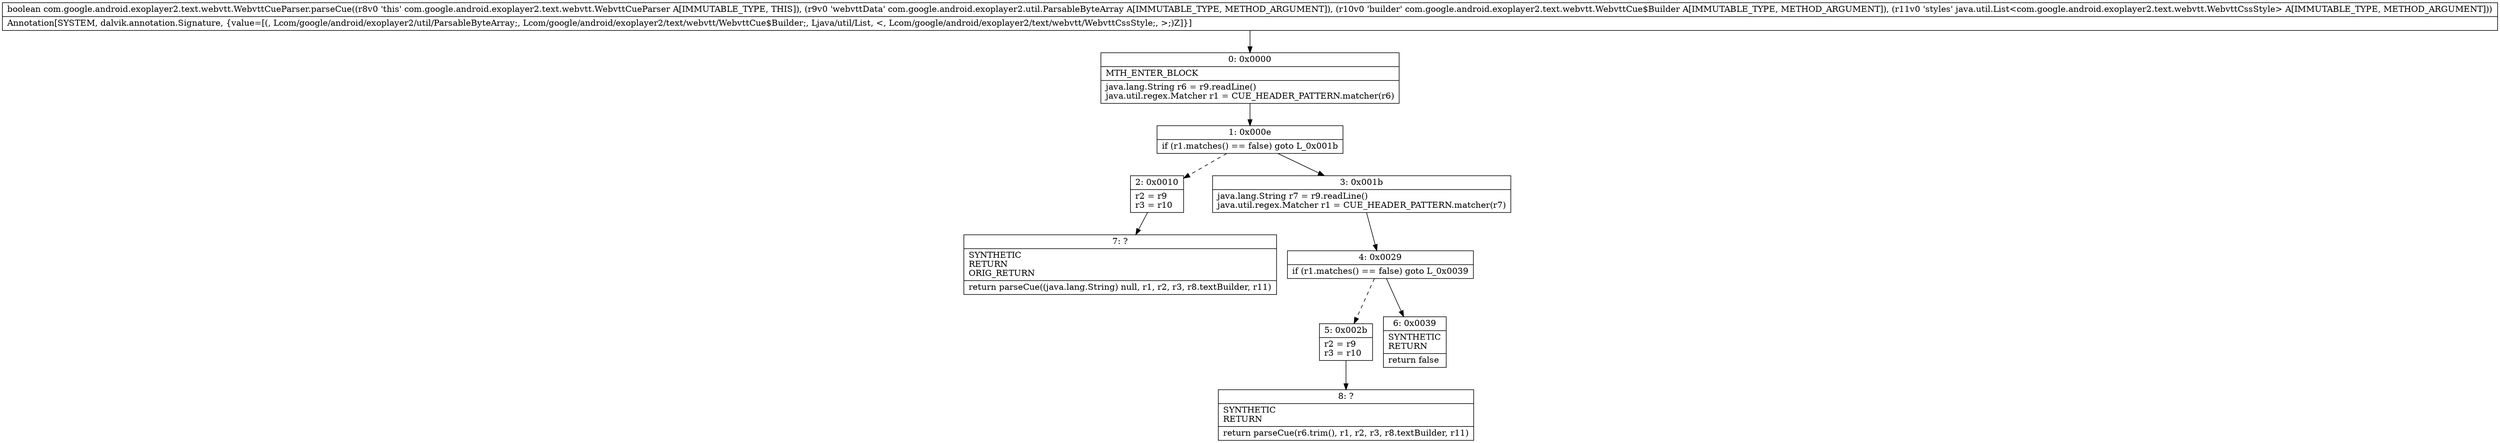 digraph "CFG forcom.google.android.exoplayer2.text.webvtt.WebvttCueParser.parseCue(Lcom\/google\/android\/exoplayer2\/util\/ParsableByteArray;Lcom\/google\/android\/exoplayer2\/text\/webvtt\/WebvttCue$Builder;Ljava\/util\/List;)Z" {
Node_0 [shape=record,label="{0\:\ 0x0000|MTH_ENTER_BLOCK\l|java.lang.String r6 = r9.readLine()\ljava.util.regex.Matcher r1 = CUE_HEADER_PATTERN.matcher(r6)\l}"];
Node_1 [shape=record,label="{1\:\ 0x000e|if (r1.matches() == false) goto L_0x001b\l}"];
Node_2 [shape=record,label="{2\:\ 0x0010|r2 = r9\lr3 = r10\l}"];
Node_3 [shape=record,label="{3\:\ 0x001b|java.lang.String r7 = r9.readLine()\ljava.util.regex.Matcher r1 = CUE_HEADER_PATTERN.matcher(r7)\l}"];
Node_4 [shape=record,label="{4\:\ 0x0029|if (r1.matches() == false) goto L_0x0039\l}"];
Node_5 [shape=record,label="{5\:\ 0x002b|r2 = r9\lr3 = r10\l}"];
Node_6 [shape=record,label="{6\:\ 0x0039|SYNTHETIC\lRETURN\l|return false\l}"];
Node_7 [shape=record,label="{7\:\ ?|SYNTHETIC\lRETURN\lORIG_RETURN\l|return parseCue((java.lang.String) null, r1, r2, r3, r8.textBuilder, r11)\l}"];
Node_8 [shape=record,label="{8\:\ ?|SYNTHETIC\lRETURN\l|return parseCue(r6.trim(), r1, r2, r3, r8.textBuilder, r11)\l}"];
MethodNode[shape=record,label="{boolean com.google.android.exoplayer2.text.webvtt.WebvttCueParser.parseCue((r8v0 'this' com.google.android.exoplayer2.text.webvtt.WebvttCueParser A[IMMUTABLE_TYPE, THIS]), (r9v0 'webvttData' com.google.android.exoplayer2.util.ParsableByteArray A[IMMUTABLE_TYPE, METHOD_ARGUMENT]), (r10v0 'builder' com.google.android.exoplayer2.text.webvtt.WebvttCue$Builder A[IMMUTABLE_TYPE, METHOD_ARGUMENT]), (r11v0 'styles' java.util.List\<com.google.android.exoplayer2.text.webvtt.WebvttCssStyle\> A[IMMUTABLE_TYPE, METHOD_ARGUMENT]))  | Annotation[SYSTEM, dalvik.annotation.Signature, \{value=[(, Lcom\/google\/android\/exoplayer2\/util\/ParsableByteArray;, Lcom\/google\/android\/exoplayer2\/text\/webvtt\/WebvttCue$Builder;, Ljava\/util\/List, \<, Lcom\/google\/android\/exoplayer2\/text\/webvtt\/WebvttCssStyle;, \>;)Z]\}]\l}"];
MethodNode -> Node_0;
Node_0 -> Node_1;
Node_1 -> Node_2[style=dashed];
Node_1 -> Node_3;
Node_2 -> Node_7;
Node_3 -> Node_4;
Node_4 -> Node_5[style=dashed];
Node_4 -> Node_6;
Node_5 -> Node_8;
}

